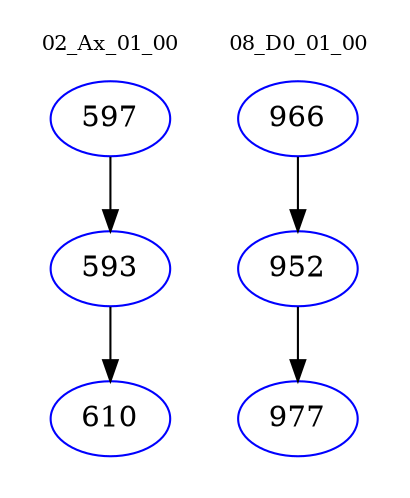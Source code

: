 digraph{
subgraph cluster_0 {
color = white
label = "02_Ax_01_00";
fontsize=10;
T0_597 [label="597", color="blue"]
T0_597 -> T0_593 [color="black"]
T0_593 [label="593", color="blue"]
T0_593 -> T0_610 [color="black"]
T0_610 [label="610", color="blue"]
}
subgraph cluster_1 {
color = white
label = "08_D0_01_00";
fontsize=10;
T1_966 [label="966", color="blue"]
T1_966 -> T1_952 [color="black"]
T1_952 [label="952", color="blue"]
T1_952 -> T1_977 [color="black"]
T1_977 [label="977", color="blue"]
}
}
